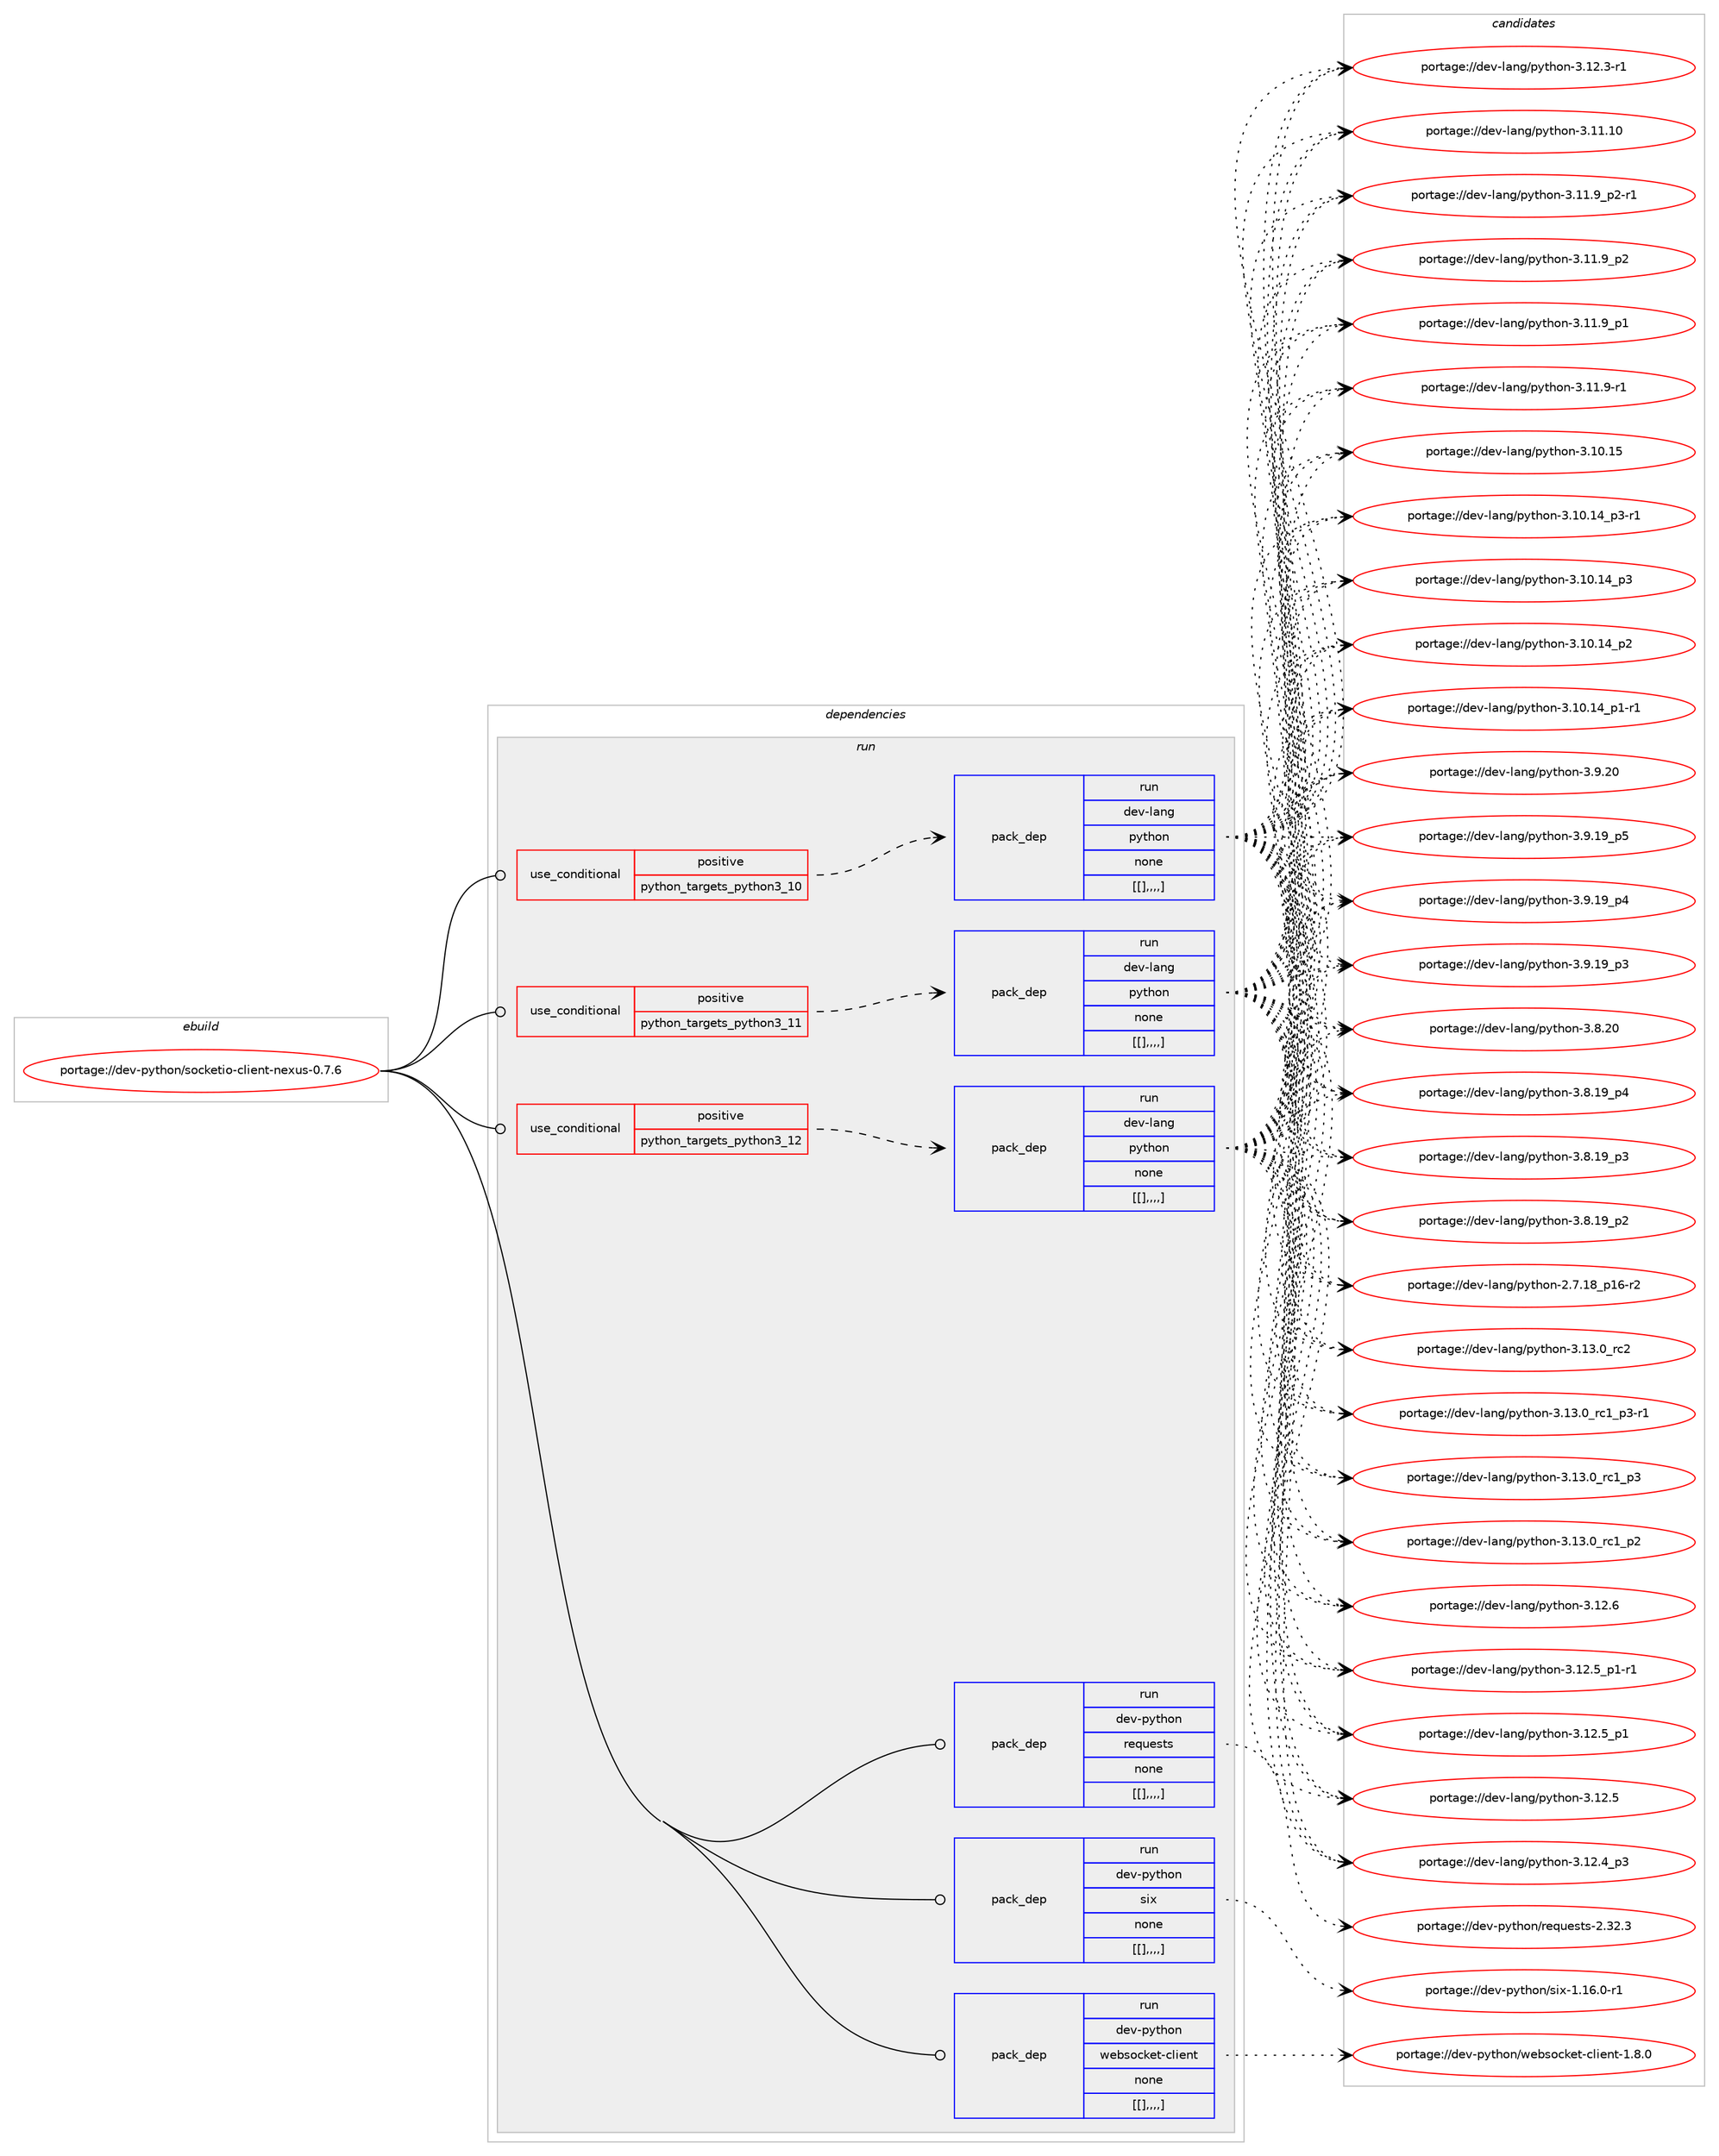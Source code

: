 digraph prolog {

# *************
# Graph options
# *************

newrank=true;
concentrate=true;
compound=true;
graph [rankdir=LR,fontname=Helvetica,fontsize=10,ranksep=1.5];#, ranksep=2.5, nodesep=0.2];
edge  [arrowhead=vee];
node  [fontname=Helvetica,fontsize=10];

# **********
# The ebuild
# **********

subgraph cluster_leftcol {
color=gray;
label=<<i>ebuild</i>>;
id [label="portage://dev-python/socketio-client-nexus-0.7.6", color=red, width=4, href="../dev-python/socketio-client-nexus-0.7.6.svg"];
}

# ****************
# The dependencies
# ****************

subgraph cluster_midcol {
color=gray;
label=<<i>dependencies</i>>;
subgraph cluster_compile {
fillcolor="#eeeeee";
style=filled;
label=<<i>compile</i>>;
}
subgraph cluster_compileandrun {
fillcolor="#eeeeee";
style=filled;
label=<<i>compile and run</i>>;
}
subgraph cluster_run {
fillcolor="#eeeeee";
style=filled;
label=<<i>run</i>>;
subgraph cond40725 {
dependency165787 [label=<<TABLE BORDER="0" CELLBORDER="1" CELLSPACING="0" CELLPADDING="4"><TR><TD ROWSPAN="3" CELLPADDING="10">use_conditional</TD></TR><TR><TD>positive</TD></TR><TR><TD>python_targets_python3_10</TD></TR></TABLE>>, shape=none, color=red];
subgraph pack123801 {
dependency165788 [label=<<TABLE BORDER="0" CELLBORDER="1" CELLSPACING="0" CELLPADDING="4" WIDTH="220"><TR><TD ROWSPAN="6" CELLPADDING="30">pack_dep</TD></TR><TR><TD WIDTH="110">run</TD></TR><TR><TD>dev-lang</TD></TR><TR><TD>python</TD></TR><TR><TD>none</TD></TR><TR><TD>[[],,,,]</TD></TR></TABLE>>, shape=none, color=blue];
}
dependency165787:e -> dependency165788:w [weight=20,style="dashed",arrowhead="vee"];
}
id:e -> dependency165787:w [weight=20,style="solid",arrowhead="odot"];
subgraph cond40726 {
dependency165789 [label=<<TABLE BORDER="0" CELLBORDER="1" CELLSPACING="0" CELLPADDING="4"><TR><TD ROWSPAN="3" CELLPADDING="10">use_conditional</TD></TR><TR><TD>positive</TD></TR><TR><TD>python_targets_python3_11</TD></TR></TABLE>>, shape=none, color=red];
subgraph pack123802 {
dependency165790 [label=<<TABLE BORDER="0" CELLBORDER="1" CELLSPACING="0" CELLPADDING="4" WIDTH="220"><TR><TD ROWSPAN="6" CELLPADDING="30">pack_dep</TD></TR><TR><TD WIDTH="110">run</TD></TR><TR><TD>dev-lang</TD></TR><TR><TD>python</TD></TR><TR><TD>none</TD></TR><TR><TD>[[],,,,]</TD></TR></TABLE>>, shape=none, color=blue];
}
dependency165789:e -> dependency165790:w [weight=20,style="dashed",arrowhead="vee"];
}
id:e -> dependency165789:w [weight=20,style="solid",arrowhead="odot"];
subgraph cond40727 {
dependency165791 [label=<<TABLE BORDER="0" CELLBORDER="1" CELLSPACING="0" CELLPADDING="4"><TR><TD ROWSPAN="3" CELLPADDING="10">use_conditional</TD></TR><TR><TD>positive</TD></TR><TR><TD>python_targets_python3_12</TD></TR></TABLE>>, shape=none, color=red];
subgraph pack123803 {
dependency165792 [label=<<TABLE BORDER="0" CELLBORDER="1" CELLSPACING="0" CELLPADDING="4" WIDTH="220"><TR><TD ROWSPAN="6" CELLPADDING="30">pack_dep</TD></TR><TR><TD WIDTH="110">run</TD></TR><TR><TD>dev-lang</TD></TR><TR><TD>python</TD></TR><TR><TD>none</TD></TR><TR><TD>[[],,,,]</TD></TR></TABLE>>, shape=none, color=blue];
}
dependency165791:e -> dependency165792:w [weight=20,style="dashed",arrowhead="vee"];
}
id:e -> dependency165791:w [weight=20,style="solid",arrowhead="odot"];
subgraph pack123804 {
dependency165793 [label=<<TABLE BORDER="0" CELLBORDER="1" CELLSPACING="0" CELLPADDING="4" WIDTH="220"><TR><TD ROWSPAN="6" CELLPADDING="30">pack_dep</TD></TR><TR><TD WIDTH="110">run</TD></TR><TR><TD>dev-python</TD></TR><TR><TD>requests</TD></TR><TR><TD>none</TD></TR><TR><TD>[[],,,,]</TD></TR></TABLE>>, shape=none, color=blue];
}
id:e -> dependency165793:w [weight=20,style="solid",arrowhead="odot"];
subgraph pack123805 {
dependency165794 [label=<<TABLE BORDER="0" CELLBORDER="1" CELLSPACING="0" CELLPADDING="4" WIDTH="220"><TR><TD ROWSPAN="6" CELLPADDING="30">pack_dep</TD></TR><TR><TD WIDTH="110">run</TD></TR><TR><TD>dev-python</TD></TR><TR><TD>six</TD></TR><TR><TD>none</TD></TR><TR><TD>[[],,,,]</TD></TR></TABLE>>, shape=none, color=blue];
}
id:e -> dependency165794:w [weight=20,style="solid",arrowhead="odot"];
subgraph pack123806 {
dependency165795 [label=<<TABLE BORDER="0" CELLBORDER="1" CELLSPACING="0" CELLPADDING="4" WIDTH="220"><TR><TD ROWSPAN="6" CELLPADDING="30">pack_dep</TD></TR><TR><TD WIDTH="110">run</TD></TR><TR><TD>dev-python</TD></TR><TR><TD>websocket-client</TD></TR><TR><TD>none</TD></TR><TR><TD>[[],,,,]</TD></TR></TABLE>>, shape=none, color=blue];
}
id:e -> dependency165795:w [weight=20,style="solid",arrowhead="odot"];
}
}

# **************
# The candidates
# **************

subgraph cluster_choices {
rank=same;
color=gray;
label=<<i>candidates</i>>;

subgraph choice123801 {
color=black;
nodesep=1;
choice10010111845108971101034711212111610411111045514649514648951149950 [label="portage://dev-lang/python-3.13.0_rc2", color=red, width=4,href="../dev-lang/python-3.13.0_rc2.svg"];
choice1001011184510897110103471121211161041111104551464951464895114994995112514511449 [label="portage://dev-lang/python-3.13.0_rc1_p3-r1", color=red, width=4,href="../dev-lang/python-3.13.0_rc1_p3-r1.svg"];
choice100101118451089711010347112121116104111110455146495146489511499499511251 [label="portage://dev-lang/python-3.13.0_rc1_p3", color=red, width=4,href="../dev-lang/python-3.13.0_rc1_p3.svg"];
choice100101118451089711010347112121116104111110455146495146489511499499511250 [label="portage://dev-lang/python-3.13.0_rc1_p2", color=red, width=4,href="../dev-lang/python-3.13.0_rc1_p2.svg"];
choice10010111845108971101034711212111610411111045514649504654 [label="portage://dev-lang/python-3.12.6", color=red, width=4,href="../dev-lang/python-3.12.6.svg"];
choice1001011184510897110103471121211161041111104551464950465395112494511449 [label="portage://dev-lang/python-3.12.5_p1-r1", color=red, width=4,href="../dev-lang/python-3.12.5_p1-r1.svg"];
choice100101118451089711010347112121116104111110455146495046539511249 [label="portage://dev-lang/python-3.12.5_p1", color=red, width=4,href="../dev-lang/python-3.12.5_p1.svg"];
choice10010111845108971101034711212111610411111045514649504653 [label="portage://dev-lang/python-3.12.5", color=red, width=4,href="../dev-lang/python-3.12.5.svg"];
choice100101118451089711010347112121116104111110455146495046529511251 [label="portage://dev-lang/python-3.12.4_p3", color=red, width=4,href="../dev-lang/python-3.12.4_p3.svg"];
choice100101118451089711010347112121116104111110455146495046514511449 [label="portage://dev-lang/python-3.12.3-r1", color=red, width=4,href="../dev-lang/python-3.12.3-r1.svg"];
choice1001011184510897110103471121211161041111104551464949464948 [label="portage://dev-lang/python-3.11.10", color=red, width=4,href="../dev-lang/python-3.11.10.svg"];
choice1001011184510897110103471121211161041111104551464949465795112504511449 [label="portage://dev-lang/python-3.11.9_p2-r1", color=red, width=4,href="../dev-lang/python-3.11.9_p2-r1.svg"];
choice100101118451089711010347112121116104111110455146494946579511250 [label="portage://dev-lang/python-3.11.9_p2", color=red, width=4,href="../dev-lang/python-3.11.9_p2.svg"];
choice100101118451089711010347112121116104111110455146494946579511249 [label="portage://dev-lang/python-3.11.9_p1", color=red, width=4,href="../dev-lang/python-3.11.9_p1.svg"];
choice100101118451089711010347112121116104111110455146494946574511449 [label="portage://dev-lang/python-3.11.9-r1", color=red, width=4,href="../dev-lang/python-3.11.9-r1.svg"];
choice1001011184510897110103471121211161041111104551464948464953 [label="portage://dev-lang/python-3.10.15", color=red, width=4,href="../dev-lang/python-3.10.15.svg"];
choice100101118451089711010347112121116104111110455146494846495295112514511449 [label="portage://dev-lang/python-3.10.14_p3-r1", color=red, width=4,href="../dev-lang/python-3.10.14_p3-r1.svg"];
choice10010111845108971101034711212111610411111045514649484649529511251 [label="portage://dev-lang/python-3.10.14_p3", color=red, width=4,href="../dev-lang/python-3.10.14_p3.svg"];
choice10010111845108971101034711212111610411111045514649484649529511250 [label="portage://dev-lang/python-3.10.14_p2", color=red, width=4,href="../dev-lang/python-3.10.14_p2.svg"];
choice100101118451089711010347112121116104111110455146494846495295112494511449 [label="portage://dev-lang/python-3.10.14_p1-r1", color=red, width=4,href="../dev-lang/python-3.10.14_p1-r1.svg"];
choice10010111845108971101034711212111610411111045514657465048 [label="portage://dev-lang/python-3.9.20", color=red, width=4,href="../dev-lang/python-3.9.20.svg"];
choice100101118451089711010347112121116104111110455146574649579511253 [label="portage://dev-lang/python-3.9.19_p5", color=red, width=4,href="../dev-lang/python-3.9.19_p5.svg"];
choice100101118451089711010347112121116104111110455146574649579511252 [label="portage://dev-lang/python-3.9.19_p4", color=red, width=4,href="../dev-lang/python-3.9.19_p4.svg"];
choice100101118451089711010347112121116104111110455146574649579511251 [label="portage://dev-lang/python-3.9.19_p3", color=red, width=4,href="../dev-lang/python-3.9.19_p3.svg"];
choice10010111845108971101034711212111610411111045514656465048 [label="portage://dev-lang/python-3.8.20", color=red, width=4,href="../dev-lang/python-3.8.20.svg"];
choice100101118451089711010347112121116104111110455146564649579511252 [label="portage://dev-lang/python-3.8.19_p4", color=red, width=4,href="../dev-lang/python-3.8.19_p4.svg"];
choice100101118451089711010347112121116104111110455146564649579511251 [label="portage://dev-lang/python-3.8.19_p3", color=red, width=4,href="../dev-lang/python-3.8.19_p3.svg"];
choice100101118451089711010347112121116104111110455146564649579511250 [label="portage://dev-lang/python-3.8.19_p2", color=red, width=4,href="../dev-lang/python-3.8.19_p2.svg"];
choice100101118451089711010347112121116104111110455046554649569511249544511450 [label="portage://dev-lang/python-2.7.18_p16-r2", color=red, width=4,href="../dev-lang/python-2.7.18_p16-r2.svg"];
dependency165788:e -> choice10010111845108971101034711212111610411111045514649514648951149950:w [style=dotted,weight="100"];
dependency165788:e -> choice1001011184510897110103471121211161041111104551464951464895114994995112514511449:w [style=dotted,weight="100"];
dependency165788:e -> choice100101118451089711010347112121116104111110455146495146489511499499511251:w [style=dotted,weight="100"];
dependency165788:e -> choice100101118451089711010347112121116104111110455146495146489511499499511250:w [style=dotted,weight="100"];
dependency165788:e -> choice10010111845108971101034711212111610411111045514649504654:w [style=dotted,weight="100"];
dependency165788:e -> choice1001011184510897110103471121211161041111104551464950465395112494511449:w [style=dotted,weight="100"];
dependency165788:e -> choice100101118451089711010347112121116104111110455146495046539511249:w [style=dotted,weight="100"];
dependency165788:e -> choice10010111845108971101034711212111610411111045514649504653:w [style=dotted,weight="100"];
dependency165788:e -> choice100101118451089711010347112121116104111110455146495046529511251:w [style=dotted,weight="100"];
dependency165788:e -> choice100101118451089711010347112121116104111110455146495046514511449:w [style=dotted,weight="100"];
dependency165788:e -> choice1001011184510897110103471121211161041111104551464949464948:w [style=dotted,weight="100"];
dependency165788:e -> choice1001011184510897110103471121211161041111104551464949465795112504511449:w [style=dotted,weight="100"];
dependency165788:e -> choice100101118451089711010347112121116104111110455146494946579511250:w [style=dotted,weight="100"];
dependency165788:e -> choice100101118451089711010347112121116104111110455146494946579511249:w [style=dotted,weight="100"];
dependency165788:e -> choice100101118451089711010347112121116104111110455146494946574511449:w [style=dotted,weight="100"];
dependency165788:e -> choice1001011184510897110103471121211161041111104551464948464953:w [style=dotted,weight="100"];
dependency165788:e -> choice100101118451089711010347112121116104111110455146494846495295112514511449:w [style=dotted,weight="100"];
dependency165788:e -> choice10010111845108971101034711212111610411111045514649484649529511251:w [style=dotted,weight="100"];
dependency165788:e -> choice10010111845108971101034711212111610411111045514649484649529511250:w [style=dotted,weight="100"];
dependency165788:e -> choice100101118451089711010347112121116104111110455146494846495295112494511449:w [style=dotted,weight="100"];
dependency165788:e -> choice10010111845108971101034711212111610411111045514657465048:w [style=dotted,weight="100"];
dependency165788:e -> choice100101118451089711010347112121116104111110455146574649579511253:w [style=dotted,weight="100"];
dependency165788:e -> choice100101118451089711010347112121116104111110455146574649579511252:w [style=dotted,weight="100"];
dependency165788:e -> choice100101118451089711010347112121116104111110455146574649579511251:w [style=dotted,weight="100"];
dependency165788:e -> choice10010111845108971101034711212111610411111045514656465048:w [style=dotted,weight="100"];
dependency165788:e -> choice100101118451089711010347112121116104111110455146564649579511252:w [style=dotted,weight="100"];
dependency165788:e -> choice100101118451089711010347112121116104111110455146564649579511251:w [style=dotted,weight="100"];
dependency165788:e -> choice100101118451089711010347112121116104111110455146564649579511250:w [style=dotted,weight="100"];
dependency165788:e -> choice100101118451089711010347112121116104111110455046554649569511249544511450:w [style=dotted,weight="100"];
}
subgraph choice123802 {
color=black;
nodesep=1;
choice10010111845108971101034711212111610411111045514649514648951149950 [label="portage://dev-lang/python-3.13.0_rc2", color=red, width=4,href="../dev-lang/python-3.13.0_rc2.svg"];
choice1001011184510897110103471121211161041111104551464951464895114994995112514511449 [label="portage://dev-lang/python-3.13.0_rc1_p3-r1", color=red, width=4,href="../dev-lang/python-3.13.0_rc1_p3-r1.svg"];
choice100101118451089711010347112121116104111110455146495146489511499499511251 [label="portage://dev-lang/python-3.13.0_rc1_p3", color=red, width=4,href="../dev-lang/python-3.13.0_rc1_p3.svg"];
choice100101118451089711010347112121116104111110455146495146489511499499511250 [label="portage://dev-lang/python-3.13.0_rc1_p2", color=red, width=4,href="../dev-lang/python-3.13.0_rc1_p2.svg"];
choice10010111845108971101034711212111610411111045514649504654 [label="portage://dev-lang/python-3.12.6", color=red, width=4,href="../dev-lang/python-3.12.6.svg"];
choice1001011184510897110103471121211161041111104551464950465395112494511449 [label="portage://dev-lang/python-3.12.5_p1-r1", color=red, width=4,href="../dev-lang/python-3.12.5_p1-r1.svg"];
choice100101118451089711010347112121116104111110455146495046539511249 [label="portage://dev-lang/python-3.12.5_p1", color=red, width=4,href="../dev-lang/python-3.12.5_p1.svg"];
choice10010111845108971101034711212111610411111045514649504653 [label="portage://dev-lang/python-3.12.5", color=red, width=4,href="../dev-lang/python-3.12.5.svg"];
choice100101118451089711010347112121116104111110455146495046529511251 [label="portage://dev-lang/python-3.12.4_p3", color=red, width=4,href="../dev-lang/python-3.12.4_p3.svg"];
choice100101118451089711010347112121116104111110455146495046514511449 [label="portage://dev-lang/python-3.12.3-r1", color=red, width=4,href="../dev-lang/python-3.12.3-r1.svg"];
choice1001011184510897110103471121211161041111104551464949464948 [label="portage://dev-lang/python-3.11.10", color=red, width=4,href="../dev-lang/python-3.11.10.svg"];
choice1001011184510897110103471121211161041111104551464949465795112504511449 [label="portage://dev-lang/python-3.11.9_p2-r1", color=red, width=4,href="../dev-lang/python-3.11.9_p2-r1.svg"];
choice100101118451089711010347112121116104111110455146494946579511250 [label="portage://dev-lang/python-3.11.9_p2", color=red, width=4,href="../dev-lang/python-3.11.9_p2.svg"];
choice100101118451089711010347112121116104111110455146494946579511249 [label="portage://dev-lang/python-3.11.9_p1", color=red, width=4,href="../dev-lang/python-3.11.9_p1.svg"];
choice100101118451089711010347112121116104111110455146494946574511449 [label="portage://dev-lang/python-3.11.9-r1", color=red, width=4,href="../dev-lang/python-3.11.9-r1.svg"];
choice1001011184510897110103471121211161041111104551464948464953 [label="portage://dev-lang/python-3.10.15", color=red, width=4,href="../dev-lang/python-3.10.15.svg"];
choice100101118451089711010347112121116104111110455146494846495295112514511449 [label="portage://dev-lang/python-3.10.14_p3-r1", color=red, width=4,href="../dev-lang/python-3.10.14_p3-r1.svg"];
choice10010111845108971101034711212111610411111045514649484649529511251 [label="portage://dev-lang/python-3.10.14_p3", color=red, width=4,href="../dev-lang/python-3.10.14_p3.svg"];
choice10010111845108971101034711212111610411111045514649484649529511250 [label="portage://dev-lang/python-3.10.14_p2", color=red, width=4,href="../dev-lang/python-3.10.14_p2.svg"];
choice100101118451089711010347112121116104111110455146494846495295112494511449 [label="portage://dev-lang/python-3.10.14_p1-r1", color=red, width=4,href="../dev-lang/python-3.10.14_p1-r1.svg"];
choice10010111845108971101034711212111610411111045514657465048 [label="portage://dev-lang/python-3.9.20", color=red, width=4,href="../dev-lang/python-3.9.20.svg"];
choice100101118451089711010347112121116104111110455146574649579511253 [label="portage://dev-lang/python-3.9.19_p5", color=red, width=4,href="../dev-lang/python-3.9.19_p5.svg"];
choice100101118451089711010347112121116104111110455146574649579511252 [label="portage://dev-lang/python-3.9.19_p4", color=red, width=4,href="../dev-lang/python-3.9.19_p4.svg"];
choice100101118451089711010347112121116104111110455146574649579511251 [label="portage://dev-lang/python-3.9.19_p3", color=red, width=4,href="../dev-lang/python-3.9.19_p3.svg"];
choice10010111845108971101034711212111610411111045514656465048 [label="portage://dev-lang/python-3.8.20", color=red, width=4,href="../dev-lang/python-3.8.20.svg"];
choice100101118451089711010347112121116104111110455146564649579511252 [label="portage://dev-lang/python-3.8.19_p4", color=red, width=4,href="../dev-lang/python-3.8.19_p4.svg"];
choice100101118451089711010347112121116104111110455146564649579511251 [label="portage://dev-lang/python-3.8.19_p3", color=red, width=4,href="../dev-lang/python-3.8.19_p3.svg"];
choice100101118451089711010347112121116104111110455146564649579511250 [label="portage://dev-lang/python-3.8.19_p2", color=red, width=4,href="../dev-lang/python-3.8.19_p2.svg"];
choice100101118451089711010347112121116104111110455046554649569511249544511450 [label="portage://dev-lang/python-2.7.18_p16-r2", color=red, width=4,href="../dev-lang/python-2.7.18_p16-r2.svg"];
dependency165790:e -> choice10010111845108971101034711212111610411111045514649514648951149950:w [style=dotted,weight="100"];
dependency165790:e -> choice1001011184510897110103471121211161041111104551464951464895114994995112514511449:w [style=dotted,weight="100"];
dependency165790:e -> choice100101118451089711010347112121116104111110455146495146489511499499511251:w [style=dotted,weight="100"];
dependency165790:e -> choice100101118451089711010347112121116104111110455146495146489511499499511250:w [style=dotted,weight="100"];
dependency165790:e -> choice10010111845108971101034711212111610411111045514649504654:w [style=dotted,weight="100"];
dependency165790:e -> choice1001011184510897110103471121211161041111104551464950465395112494511449:w [style=dotted,weight="100"];
dependency165790:e -> choice100101118451089711010347112121116104111110455146495046539511249:w [style=dotted,weight="100"];
dependency165790:e -> choice10010111845108971101034711212111610411111045514649504653:w [style=dotted,weight="100"];
dependency165790:e -> choice100101118451089711010347112121116104111110455146495046529511251:w [style=dotted,weight="100"];
dependency165790:e -> choice100101118451089711010347112121116104111110455146495046514511449:w [style=dotted,weight="100"];
dependency165790:e -> choice1001011184510897110103471121211161041111104551464949464948:w [style=dotted,weight="100"];
dependency165790:e -> choice1001011184510897110103471121211161041111104551464949465795112504511449:w [style=dotted,weight="100"];
dependency165790:e -> choice100101118451089711010347112121116104111110455146494946579511250:w [style=dotted,weight="100"];
dependency165790:e -> choice100101118451089711010347112121116104111110455146494946579511249:w [style=dotted,weight="100"];
dependency165790:e -> choice100101118451089711010347112121116104111110455146494946574511449:w [style=dotted,weight="100"];
dependency165790:e -> choice1001011184510897110103471121211161041111104551464948464953:w [style=dotted,weight="100"];
dependency165790:e -> choice100101118451089711010347112121116104111110455146494846495295112514511449:w [style=dotted,weight="100"];
dependency165790:e -> choice10010111845108971101034711212111610411111045514649484649529511251:w [style=dotted,weight="100"];
dependency165790:e -> choice10010111845108971101034711212111610411111045514649484649529511250:w [style=dotted,weight="100"];
dependency165790:e -> choice100101118451089711010347112121116104111110455146494846495295112494511449:w [style=dotted,weight="100"];
dependency165790:e -> choice10010111845108971101034711212111610411111045514657465048:w [style=dotted,weight="100"];
dependency165790:e -> choice100101118451089711010347112121116104111110455146574649579511253:w [style=dotted,weight="100"];
dependency165790:e -> choice100101118451089711010347112121116104111110455146574649579511252:w [style=dotted,weight="100"];
dependency165790:e -> choice100101118451089711010347112121116104111110455146574649579511251:w [style=dotted,weight="100"];
dependency165790:e -> choice10010111845108971101034711212111610411111045514656465048:w [style=dotted,weight="100"];
dependency165790:e -> choice100101118451089711010347112121116104111110455146564649579511252:w [style=dotted,weight="100"];
dependency165790:e -> choice100101118451089711010347112121116104111110455146564649579511251:w [style=dotted,weight="100"];
dependency165790:e -> choice100101118451089711010347112121116104111110455146564649579511250:w [style=dotted,weight="100"];
dependency165790:e -> choice100101118451089711010347112121116104111110455046554649569511249544511450:w [style=dotted,weight="100"];
}
subgraph choice123803 {
color=black;
nodesep=1;
choice10010111845108971101034711212111610411111045514649514648951149950 [label="portage://dev-lang/python-3.13.0_rc2", color=red, width=4,href="../dev-lang/python-3.13.0_rc2.svg"];
choice1001011184510897110103471121211161041111104551464951464895114994995112514511449 [label="portage://dev-lang/python-3.13.0_rc1_p3-r1", color=red, width=4,href="../dev-lang/python-3.13.0_rc1_p3-r1.svg"];
choice100101118451089711010347112121116104111110455146495146489511499499511251 [label="portage://dev-lang/python-3.13.0_rc1_p3", color=red, width=4,href="../dev-lang/python-3.13.0_rc1_p3.svg"];
choice100101118451089711010347112121116104111110455146495146489511499499511250 [label="portage://dev-lang/python-3.13.0_rc1_p2", color=red, width=4,href="../dev-lang/python-3.13.0_rc1_p2.svg"];
choice10010111845108971101034711212111610411111045514649504654 [label="portage://dev-lang/python-3.12.6", color=red, width=4,href="../dev-lang/python-3.12.6.svg"];
choice1001011184510897110103471121211161041111104551464950465395112494511449 [label="portage://dev-lang/python-3.12.5_p1-r1", color=red, width=4,href="../dev-lang/python-3.12.5_p1-r1.svg"];
choice100101118451089711010347112121116104111110455146495046539511249 [label="portage://dev-lang/python-3.12.5_p1", color=red, width=4,href="../dev-lang/python-3.12.5_p1.svg"];
choice10010111845108971101034711212111610411111045514649504653 [label="portage://dev-lang/python-3.12.5", color=red, width=4,href="../dev-lang/python-3.12.5.svg"];
choice100101118451089711010347112121116104111110455146495046529511251 [label="portage://dev-lang/python-3.12.4_p3", color=red, width=4,href="../dev-lang/python-3.12.4_p3.svg"];
choice100101118451089711010347112121116104111110455146495046514511449 [label="portage://dev-lang/python-3.12.3-r1", color=red, width=4,href="../dev-lang/python-3.12.3-r1.svg"];
choice1001011184510897110103471121211161041111104551464949464948 [label="portage://dev-lang/python-3.11.10", color=red, width=4,href="../dev-lang/python-3.11.10.svg"];
choice1001011184510897110103471121211161041111104551464949465795112504511449 [label="portage://dev-lang/python-3.11.9_p2-r1", color=red, width=4,href="../dev-lang/python-3.11.9_p2-r1.svg"];
choice100101118451089711010347112121116104111110455146494946579511250 [label="portage://dev-lang/python-3.11.9_p2", color=red, width=4,href="../dev-lang/python-3.11.9_p2.svg"];
choice100101118451089711010347112121116104111110455146494946579511249 [label="portage://dev-lang/python-3.11.9_p1", color=red, width=4,href="../dev-lang/python-3.11.9_p1.svg"];
choice100101118451089711010347112121116104111110455146494946574511449 [label="portage://dev-lang/python-3.11.9-r1", color=red, width=4,href="../dev-lang/python-3.11.9-r1.svg"];
choice1001011184510897110103471121211161041111104551464948464953 [label="portage://dev-lang/python-3.10.15", color=red, width=4,href="../dev-lang/python-3.10.15.svg"];
choice100101118451089711010347112121116104111110455146494846495295112514511449 [label="portage://dev-lang/python-3.10.14_p3-r1", color=red, width=4,href="../dev-lang/python-3.10.14_p3-r1.svg"];
choice10010111845108971101034711212111610411111045514649484649529511251 [label="portage://dev-lang/python-3.10.14_p3", color=red, width=4,href="../dev-lang/python-3.10.14_p3.svg"];
choice10010111845108971101034711212111610411111045514649484649529511250 [label="portage://dev-lang/python-3.10.14_p2", color=red, width=4,href="../dev-lang/python-3.10.14_p2.svg"];
choice100101118451089711010347112121116104111110455146494846495295112494511449 [label="portage://dev-lang/python-3.10.14_p1-r1", color=red, width=4,href="../dev-lang/python-3.10.14_p1-r1.svg"];
choice10010111845108971101034711212111610411111045514657465048 [label="portage://dev-lang/python-3.9.20", color=red, width=4,href="../dev-lang/python-3.9.20.svg"];
choice100101118451089711010347112121116104111110455146574649579511253 [label="portage://dev-lang/python-3.9.19_p5", color=red, width=4,href="../dev-lang/python-3.9.19_p5.svg"];
choice100101118451089711010347112121116104111110455146574649579511252 [label="portage://dev-lang/python-3.9.19_p4", color=red, width=4,href="../dev-lang/python-3.9.19_p4.svg"];
choice100101118451089711010347112121116104111110455146574649579511251 [label="portage://dev-lang/python-3.9.19_p3", color=red, width=4,href="../dev-lang/python-3.9.19_p3.svg"];
choice10010111845108971101034711212111610411111045514656465048 [label="portage://dev-lang/python-3.8.20", color=red, width=4,href="../dev-lang/python-3.8.20.svg"];
choice100101118451089711010347112121116104111110455146564649579511252 [label="portage://dev-lang/python-3.8.19_p4", color=red, width=4,href="../dev-lang/python-3.8.19_p4.svg"];
choice100101118451089711010347112121116104111110455146564649579511251 [label="portage://dev-lang/python-3.8.19_p3", color=red, width=4,href="../dev-lang/python-3.8.19_p3.svg"];
choice100101118451089711010347112121116104111110455146564649579511250 [label="portage://dev-lang/python-3.8.19_p2", color=red, width=4,href="../dev-lang/python-3.8.19_p2.svg"];
choice100101118451089711010347112121116104111110455046554649569511249544511450 [label="portage://dev-lang/python-2.7.18_p16-r2", color=red, width=4,href="../dev-lang/python-2.7.18_p16-r2.svg"];
dependency165792:e -> choice10010111845108971101034711212111610411111045514649514648951149950:w [style=dotted,weight="100"];
dependency165792:e -> choice1001011184510897110103471121211161041111104551464951464895114994995112514511449:w [style=dotted,weight="100"];
dependency165792:e -> choice100101118451089711010347112121116104111110455146495146489511499499511251:w [style=dotted,weight="100"];
dependency165792:e -> choice100101118451089711010347112121116104111110455146495146489511499499511250:w [style=dotted,weight="100"];
dependency165792:e -> choice10010111845108971101034711212111610411111045514649504654:w [style=dotted,weight="100"];
dependency165792:e -> choice1001011184510897110103471121211161041111104551464950465395112494511449:w [style=dotted,weight="100"];
dependency165792:e -> choice100101118451089711010347112121116104111110455146495046539511249:w [style=dotted,weight="100"];
dependency165792:e -> choice10010111845108971101034711212111610411111045514649504653:w [style=dotted,weight="100"];
dependency165792:e -> choice100101118451089711010347112121116104111110455146495046529511251:w [style=dotted,weight="100"];
dependency165792:e -> choice100101118451089711010347112121116104111110455146495046514511449:w [style=dotted,weight="100"];
dependency165792:e -> choice1001011184510897110103471121211161041111104551464949464948:w [style=dotted,weight="100"];
dependency165792:e -> choice1001011184510897110103471121211161041111104551464949465795112504511449:w [style=dotted,weight="100"];
dependency165792:e -> choice100101118451089711010347112121116104111110455146494946579511250:w [style=dotted,weight="100"];
dependency165792:e -> choice100101118451089711010347112121116104111110455146494946579511249:w [style=dotted,weight="100"];
dependency165792:e -> choice100101118451089711010347112121116104111110455146494946574511449:w [style=dotted,weight="100"];
dependency165792:e -> choice1001011184510897110103471121211161041111104551464948464953:w [style=dotted,weight="100"];
dependency165792:e -> choice100101118451089711010347112121116104111110455146494846495295112514511449:w [style=dotted,weight="100"];
dependency165792:e -> choice10010111845108971101034711212111610411111045514649484649529511251:w [style=dotted,weight="100"];
dependency165792:e -> choice10010111845108971101034711212111610411111045514649484649529511250:w [style=dotted,weight="100"];
dependency165792:e -> choice100101118451089711010347112121116104111110455146494846495295112494511449:w [style=dotted,weight="100"];
dependency165792:e -> choice10010111845108971101034711212111610411111045514657465048:w [style=dotted,weight="100"];
dependency165792:e -> choice100101118451089711010347112121116104111110455146574649579511253:w [style=dotted,weight="100"];
dependency165792:e -> choice100101118451089711010347112121116104111110455146574649579511252:w [style=dotted,weight="100"];
dependency165792:e -> choice100101118451089711010347112121116104111110455146574649579511251:w [style=dotted,weight="100"];
dependency165792:e -> choice10010111845108971101034711212111610411111045514656465048:w [style=dotted,weight="100"];
dependency165792:e -> choice100101118451089711010347112121116104111110455146564649579511252:w [style=dotted,weight="100"];
dependency165792:e -> choice100101118451089711010347112121116104111110455146564649579511251:w [style=dotted,weight="100"];
dependency165792:e -> choice100101118451089711010347112121116104111110455146564649579511250:w [style=dotted,weight="100"];
dependency165792:e -> choice100101118451089711010347112121116104111110455046554649569511249544511450:w [style=dotted,weight="100"];
}
subgraph choice123804 {
color=black;
nodesep=1;
choice100101118451121211161041111104711410111311710111511611545504651504651 [label="portage://dev-python/requests-2.32.3", color=red, width=4,href="../dev-python/requests-2.32.3.svg"];
dependency165793:e -> choice100101118451121211161041111104711410111311710111511611545504651504651:w [style=dotted,weight="100"];
}
subgraph choice123805 {
color=black;
nodesep=1;
choice1001011184511212111610411111047115105120454946495446484511449 [label="portage://dev-python/six-1.16.0-r1", color=red, width=4,href="../dev-python/six-1.16.0-r1.svg"];
dependency165794:e -> choice1001011184511212111610411111047115105120454946495446484511449:w [style=dotted,weight="100"];
}
subgraph choice123806 {
color=black;
nodesep=1;
choice100101118451121211161041111104711910198115111991071011164599108105101110116454946564648 [label="portage://dev-python/websocket-client-1.8.0", color=red, width=4,href="../dev-python/websocket-client-1.8.0.svg"];
dependency165795:e -> choice100101118451121211161041111104711910198115111991071011164599108105101110116454946564648:w [style=dotted,weight="100"];
}
}

}
